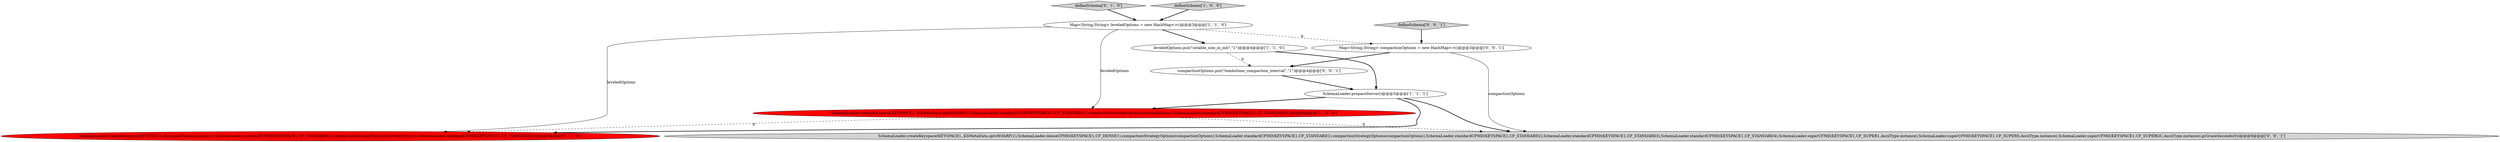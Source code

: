 digraph {
6 [style = filled, label = "defineSchema['0', '1', '0']", fillcolor = lightgray, shape = diamond image = "AAA0AAABBB2BBB"];
10 [style = filled, label = "Map<String,String> compactionOptions = new HashMap<>()@@@3@@@['0', '0', '1']", fillcolor = white, shape = ellipse image = "AAA0AAABBB3BBB"];
1 [style = filled, label = "leveledOptions.put(\"sstable_size_in_mb\",\"1\")@@@4@@@['1', '1', '0']", fillcolor = white, shape = ellipse image = "AAA0AAABBB1BBB"];
3 [style = filled, label = "Map<String,String> leveledOptions = new HashMap<>()@@@3@@@['1', '1', '0']", fillcolor = white, shape = ellipse image = "AAA0AAABBB1BBB"];
7 [style = filled, label = "defineSchema['0', '0', '1']", fillcolor = lightgray, shape = diamond image = "AAA0AAABBB3BBB"];
0 [style = filled, label = "SchemaLoader.prepareServer()@@@5@@@['1', '1', '1']", fillcolor = white, shape = ellipse image = "AAA0AAABBB1BBB"];
4 [style = filled, label = "SchemaLoader.createKeyspace(KEYSPACE1,,KSMetaData.optsWithRF(1),SchemaLoader.standardCFMD(KEYSPACE1,CF_STANDARD1).compactionStrategyOptions(leveledOptions),SchemaLoader.standardCFMD(KEYSPACE1,CF_STANDARD2))@@@6@@@['1', '0', '0']", fillcolor = red, shape = ellipse image = "AAA1AAABBB1BBB"];
5 [style = filled, label = "SchemaLoader.createKeyspace(KEYSPACE1,KeyspaceParams.simple(1),SchemaLoader.standardCFMD(KEYSPACE1,CF_STANDARD1).compactionStrategyOptions(leveledOptions),SchemaLoader.standardCFMD(KEYSPACE1,CF_STANDARD2))@@@6@@@['0', '1', '0']", fillcolor = red, shape = ellipse image = "AAA1AAABBB2BBB"];
8 [style = filled, label = "compactionOptions.put(\"tombstone_compaction_interval\",\"1\")@@@4@@@['0', '0', '1']", fillcolor = white, shape = ellipse image = "AAA0AAABBB3BBB"];
9 [style = filled, label = "SchemaLoader.createKeyspace(KEYSPACE1,,KSMetaData.optsWithRF(1),SchemaLoader.denseCFMD(KEYSPACE1,CF_DENSE1).compactionStrategyOptions(compactionOptions),SchemaLoader.standardCFMD(KEYSPACE1,CF_STANDARD1).compactionStrategyOptions(compactionOptions),SchemaLoader.standardCFMD(KEYSPACE1,CF_STANDARD2),SchemaLoader.standardCFMD(KEYSPACE1,CF_STANDARD3),SchemaLoader.standardCFMD(KEYSPACE1,CF_STANDARD4),SchemaLoader.superCFMD(KEYSPACE1,CF_SUPER1,AsciiType.instance),SchemaLoader.superCFMD(KEYSPACE1,CF_SUPER5,AsciiType.instance),SchemaLoader.superCFMD(KEYSPACE1,CF_SUPERGC,AsciiType.instance).gcGraceSeconds(0))@@@6@@@['0', '0', '1']", fillcolor = lightgray, shape = ellipse image = "AAA0AAABBB3BBB"];
2 [style = filled, label = "defineSchema['1', '0', '0']", fillcolor = lightgray, shape = diamond image = "AAA0AAABBB1BBB"];
8->0 [style = bold, label=""];
4->5 [style = dashed, label="0"];
6->3 [style = bold, label=""];
1->8 [style = dashed, label="0"];
4->9 [style = dashed, label="0"];
0->9 [style = bold, label=""];
3->10 [style = dashed, label="0"];
3->4 [style = solid, label="leveledOptions"];
1->0 [style = bold, label=""];
10->9 [style = solid, label="compactionOptions"];
10->8 [style = bold, label=""];
3->1 [style = bold, label=""];
3->5 [style = solid, label="leveledOptions"];
0->4 [style = bold, label=""];
7->10 [style = bold, label=""];
2->3 [style = bold, label=""];
0->5 [style = bold, label=""];
}
